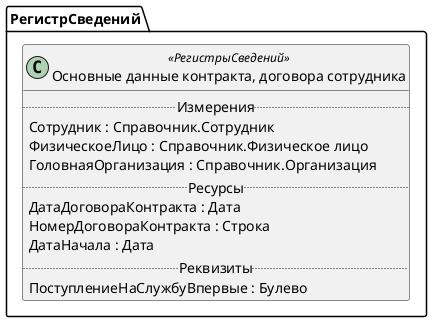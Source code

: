 ﻿@startuml ОсновныеДанныеКонтрактаДоговораСотрудника
'!include templates.wsd
'..\include templates.wsd
class РегистрСведений.ОсновныеДанныеКонтрактаДоговораСотрудника as "Основные данные контракта, договора сотрудника" <<РегистрыСведений>>
{
..Измерения..
Сотрудник : Справочник.Сотрудник
ФизическоеЛицо : Справочник.Физическое лицо
ГоловнаяОрганизация : Справочник.Организация
..Ресурсы..
ДатаДоговораКонтракта : Дата
НомерДоговораКонтракта : Строка
ДатаНачала : Дата
..Реквизиты..
ПоступлениеНаСлужбуВпервые : Булево
}
@enduml
